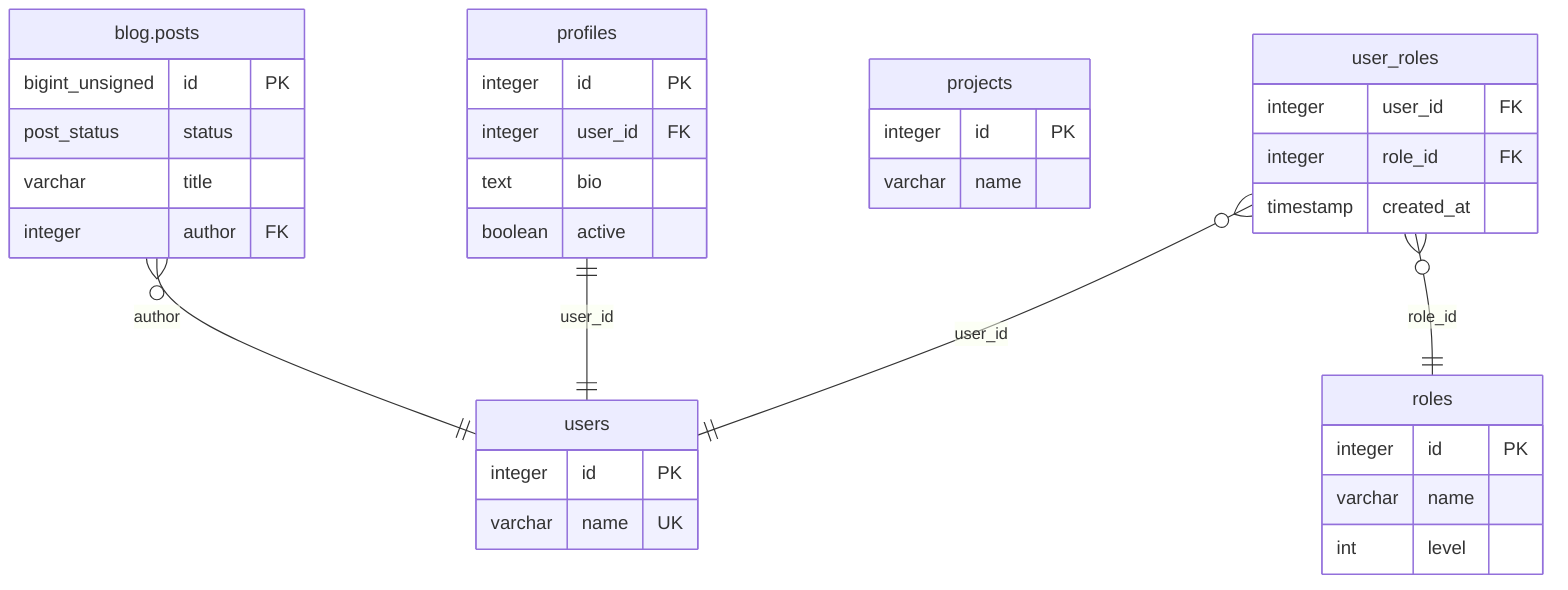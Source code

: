erDiagram
    "blog.posts" {
        bigint_unsigned id PK
        post_status status
        varchar title
        integer author FK
    }
    "blog.posts" }o--|| users : author

    users {
        integer id PK
        varchar name UK
    }

    profiles {
        integer id PK
        integer user_id FK
        text bio
        boolean active
    }
    profiles ||--|| users : user_id

    projects {
        integer id PK
        varchar name
    }

    roles {
        integer id PK
        varchar name
        int level
    }

    user_roles {
        integer user_id FK
        integer role_id FK
        timestamp created_at
    }
    user_roles }o--|| users : user_id
    user_roles }o--|| roles : role_id
